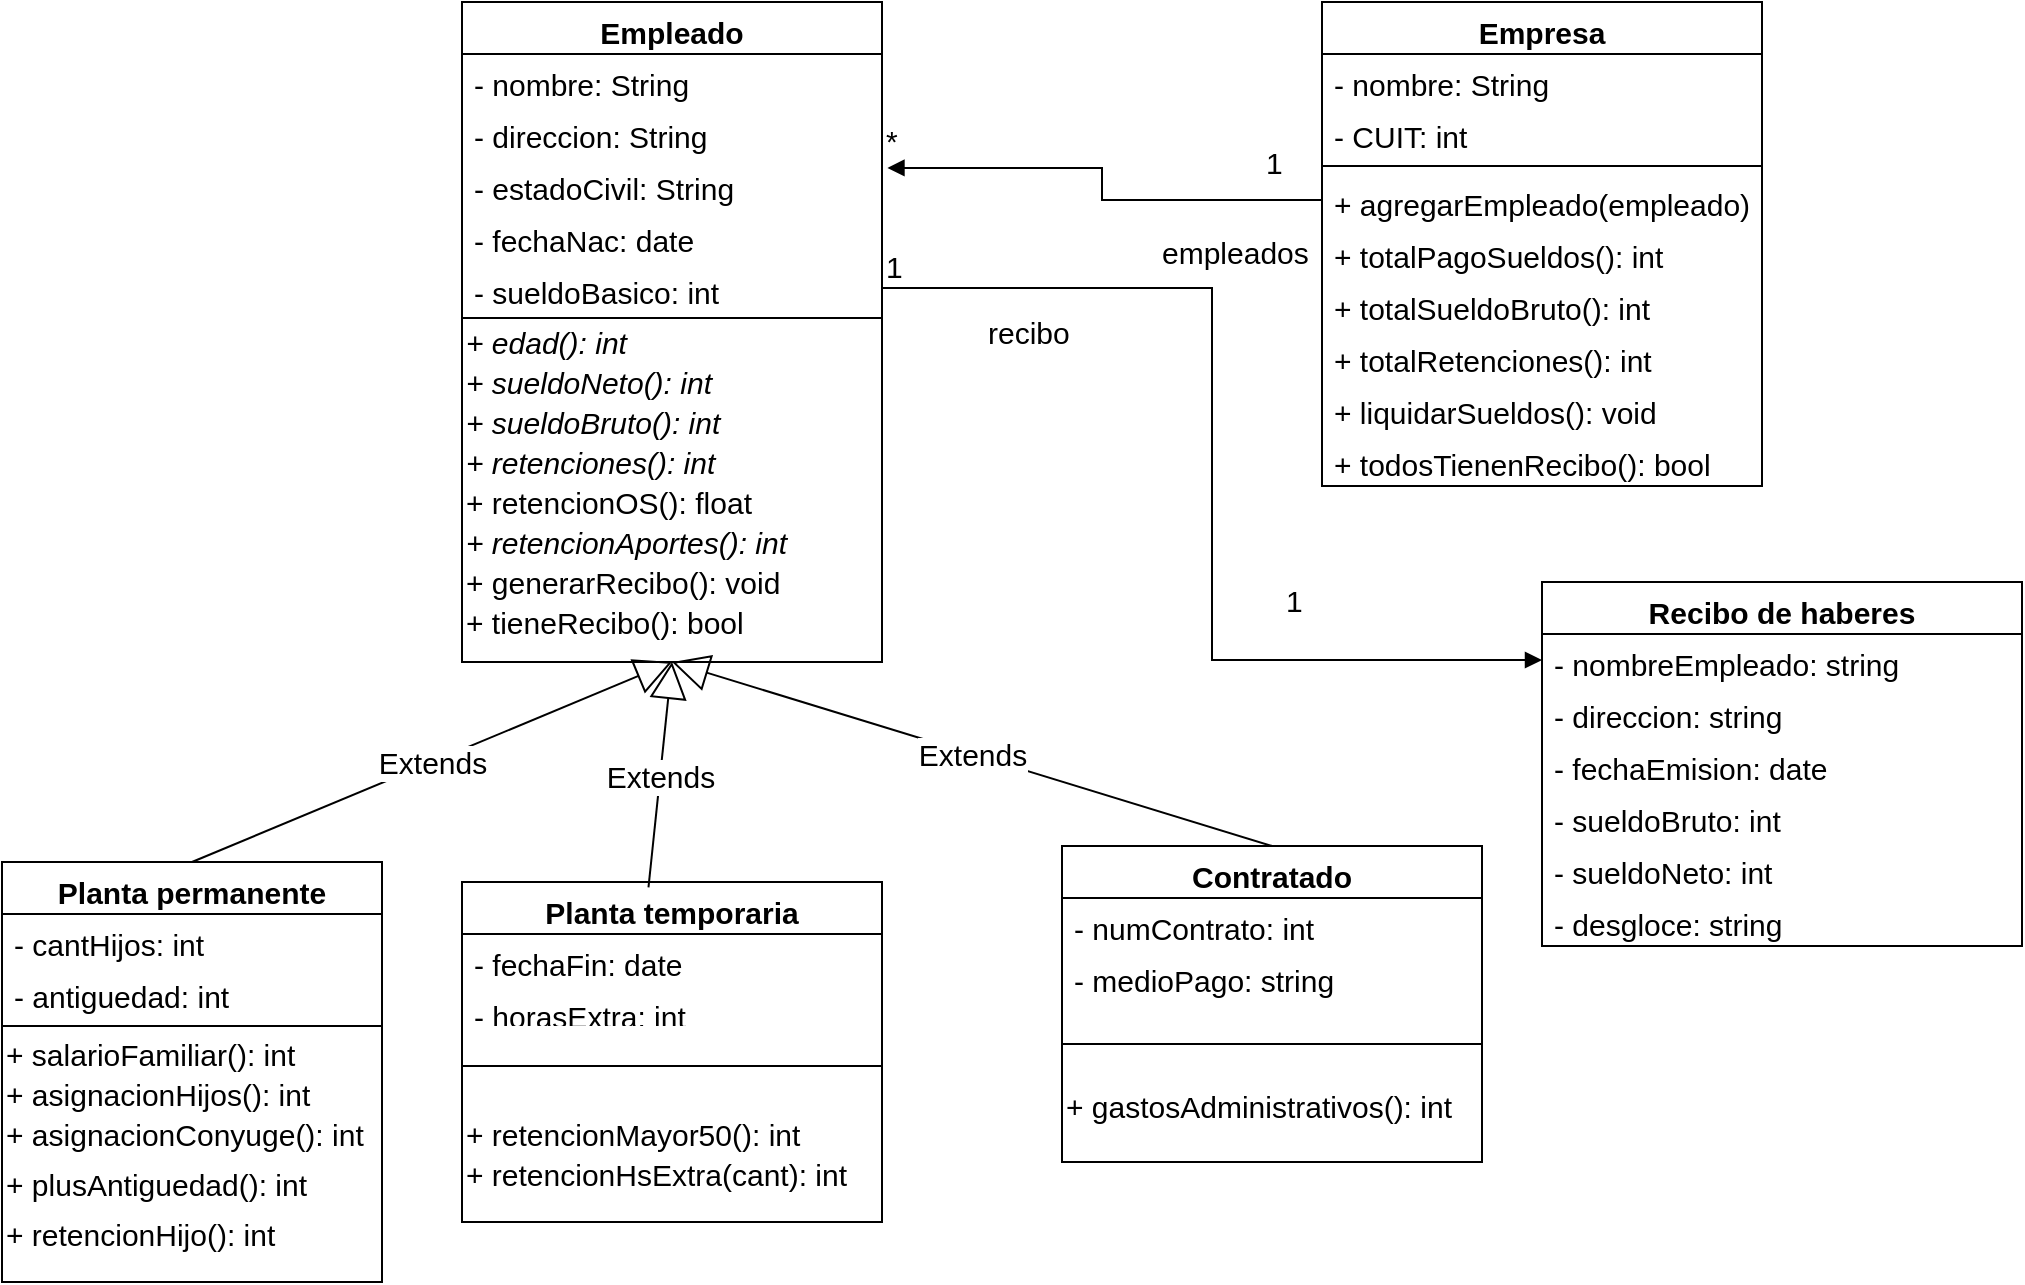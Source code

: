 <mxfile version="17.4.0" type="github">
  <diagram id="C5RBs43oDa-KdzZeNtuy" name="Page-1">
    <mxGraphModel dx="2029" dy="482" grid="1" gridSize="10" guides="1" tooltips="1" connect="1" arrows="1" fold="1" page="1" pageScale="1" pageWidth="1169" pageHeight="1654" math="0" shadow="0">
      <root>
        <mxCell id="WIyWlLk6GJQsqaUBKTNV-0" />
        <mxCell id="WIyWlLk6GJQsqaUBKTNV-1" parent="WIyWlLk6GJQsqaUBKTNV-0" />
        <mxCell id="zkfFHV4jXpPFQw0GAbJ--0" value="Empleado" style="swimlane;fontStyle=1;align=center;verticalAlign=top;childLayout=stackLayout;horizontal=1;startSize=26;horizontalStack=0;resizeParent=1;resizeLast=0;collapsible=1;marginBottom=0;rounded=0;shadow=0;strokeWidth=1;fontSize=15;" parent="WIyWlLk6GJQsqaUBKTNV-1" vertex="1">
          <mxGeometry x="190" y="120" width="210" height="330" as="geometry">
            <mxRectangle x="230" y="140" width="160" height="26" as="alternateBounds" />
          </mxGeometry>
        </mxCell>
        <mxCell id="zkfFHV4jXpPFQw0GAbJ--1" value="- nombre: String" style="text;align=left;verticalAlign=top;spacingLeft=4;spacingRight=4;overflow=hidden;rotatable=0;points=[[0,0.5],[1,0.5]];portConstraint=eastwest;fontSize=15;" parent="zkfFHV4jXpPFQw0GAbJ--0" vertex="1">
          <mxGeometry y="26" width="210" height="26" as="geometry" />
        </mxCell>
        <mxCell id="zkfFHV4jXpPFQw0GAbJ--2" value="- direccion: String" style="text;align=left;verticalAlign=top;spacingLeft=4;spacingRight=4;overflow=hidden;rotatable=0;points=[[0,0.5],[1,0.5]];portConstraint=eastwest;rounded=0;shadow=0;html=0;fontSize=15;" parent="zkfFHV4jXpPFQw0GAbJ--0" vertex="1">
          <mxGeometry y="52" width="210" height="26" as="geometry" />
        </mxCell>
        <mxCell id="YJoON7vD61g-mEFydkjQ-0" value="- estadoCivil: String" style="text;align=left;verticalAlign=top;spacingLeft=4;spacingRight=4;overflow=hidden;rotatable=0;points=[[0,0.5],[1,0.5]];portConstraint=eastwest;rounded=0;shadow=0;html=0;fontSize=15;" vertex="1" parent="zkfFHV4jXpPFQw0GAbJ--0">
          <mxGeometry y="78" width="210" height="26" as="geometry" />
        </mxCell>
        <mxCell id="YJoON7vD61g-mEFydkjQ-1" value="- fechaNac: date" style="text;align=left;verticalAlign=top;spacingLeft=4;spacingRight=4;overflow=hidden;rotatable=0;points=[[0,0.5],[1,0.5]];portConstraint=eastwest;fontSize=15;" vertex="1" parent="zkfFHV4jXpPFQw0GAbJ--0">
          <mxGeometry y="104" width="210" height="26" as="geometry" />
        </mxCell>
        <mxCell id="YJoON7vD61g-mEFydkjQ-2" value="- sueldoBasico: int" style="text;align=left;verticalAlign=top;spacingLeft=4;spacingRight=4;overflow=hidden;rotatable=0;points=[[0,0.5],[1,0.5]];portConstraint=eastwest;fontSize=15;" vertex="1" parent="zkfFHV4jXpPFQw0GAbJ--0">
          <mxGeometry y="130" width="210" height="26" as="geometry" />
        </mxCell>
        <mxCell id="zkfFHV4jXpPFQw0GAbJ--4" value="" style="line;html=1;strokeWidth=1;align=left;verticalAlign=middle;spacingTop=-1;spacingLeft=3;spacingRight=3;rotatable=0;labelPosition=right;points=[];portConstraint=eastwest;" parent="zkfFHV4jXpPFQw0GAbJ--0" vertex="1">
          <mxGeometry y="156" width="210" height="4" as="geometry" />
        </mxCell>
        <mxCell id="YJoON7vD61g-mEFydkjQ-29" value="+ edad(): int" style="text;html=1;align=left;verticalAlign=middle;resizable=0;points=[];autosize=1;strokeColor=none;fillColor=none;fontSize=15;fontStyle=2" vertex="1" parent="zkfFHV4jXpPFQw0GAbJ--0">
          <mxGeometry y="160" width="210" height="20" as="geometry" />
        </mxCell>
        <mxCell id="YJoON7vD61g-mEFydkjQ-30" value="+ sueldoNeto(): int" style="text;html=1;align=left;verticalAlign=middle;resizable=0;points=[];autosize=1;strokeColor=none;fillColor=none;fontSize=15;fontStyle=2" vertex="1" parent="zkfFHV4jXpPFQw0GAbJ--0">
          <mxGeometry y="180" width="210" height="20" as="geometry" />
        </mxCell>
        <mxCell id="YJoON7vD61g-mEFydkjQ-31" value="+ sueldoBruto(): int" style="text;html=1;align=left;verticalAlign=middle;resizable=0;points=[];autosize=1;strokeColor=none;fillColor=none;fontSize=15;fontStyle=2" vertex="1" parent="zkfFHV4jXpPFQw0GAbJ--0">
          <mxGeometry y="200" width="210" height="20" as="geometry" />
        </mxCell>
        <mxCell id="YJoON7vD61g-mEFydkjQ-32" value="+ retenciones(): int" style="text;html=1;align=left;verticalAlign=middle;resizable=0;points=[];autosize=1;strokeColor=none;fillColor=none;fontSize=15;fontStyle=2" vertex="1" parent="zkfFHV4jXpPFQw0GAbJ--0">
          <mxGeometry y="220" width="210" height="20" as="geometry" />
        </mxCell>
        <mxCell id="YJoON7vD61g-mEFydkjQ-33" value="+ retencionOS(): float" style="text;html=1;align=left;verticalAlign=middle;resizable=0;points=[];autosize=1;strokeColor=none;fillColor=none;fontSize=15;" vertex="1" parent="zkfFHV4jXpPFQw0GAbJ--0">
          <mxGeometry y="240" width="210" height="20" as="geometry" />
        </mxCell>
        <mxCell id="YJoON7vD61g-mEFydkjQ-34" value="+ retencionAportes(): int" style="text;html=1;align=left;verticalAlign=middle;resizable=0;points=[];autosize=1;strokeColor=none;fillColor=none;fontSize=15;fontStyle=2" vertex="1" parent="zkfFHV4jXpPFQw0GAbJ--0">
          <mxGeometry y="260" width="210" height="20" as="geometry" />
        </mxCell>
        <mxCell id="YJoON7vD61g-mEFydkjQ-35" value="+ generarRecibo(): void" style="text;html=1;align=left;verticalAlign=middle;resizable=0;points=[];autosize=1;strokeColor=none;fillColor=none;fontSize=15;" vertex="1" parent="zkfFHV4jXpPFQw0GAbJ--0">
          <mxGeometry y="280" width="210" height="20" as="geometry" />
        </mxCell>
        <mxCell id="YJoON7vD61g-mEFydkjQ-36" value="+ tieneRecibo(): bool" style="text;html=1;align=left;verticalAlign=middle;resizable=0;points=[];autosize=1;strokeColor=none;fillColor=none;fontSize=15;" vertex="1" parent="zkfFHV4jXpPFQw0GAbJ--0">
          <mxGeometry y="300" width="210" height="20" as="geometry" />
        </mxCell>
        <mxCell id="zkfFHV4jXpPFQw0GAbJ--6" value="Planta permanente" style="swimlane;fontStyle=1;align=center;verticalAlign=top;childLayout=stackLayout;horizontal=1;startSize=26;horizontalStack=0;resizeParent=1;resizeLast=0;collapsible=1;marginBottom=0;rounded=0;shadow=0;strokeWidth=1;fontSize=15;" parent="WIyWlLk6GJQsqaUBKTNV-1" vertex="1">
          <mxGeometry x="-40" y="550" width="190" height="210" as="geometry">
            <mxRectangle x="130" y="380" width="160" height="26" as="alternateBounds" />
          </mxGeometry>
        </mxCell>
        <mxCell id="zkfFHV4jXpPFQw0GAbJ--7" value="- cantHijos: int" style="text;align=left;verticalAlign=top;spacingLeft=4;spacingRight=4;overflow=hidden;rotatable=0;points=[[0,0.5],[1,0.5]];portConstraint=eastwest;fontSize=15;" parent="zkfFHV4jXpPFQw0GAbJ--6" vertex="1">
          <mxGeometry y="26" width="190" height="26" as="geometry" />
        </mxCell>
        <mxCell id="zkfFHV4jXpPFQw0GAbJ--8" value="- antiguedad: int" style="text;align=left;verticalAlign=top;spacingLeft=4;spacingRight=4;overflow=hidden;rotatable=0;points=[[0,0.5],[1,0.5]];portConstraint=eastwest;rounded=0;shadow=0;html=0;fontSize=15;" parent="zkfFHV4jXpPFQw0GAbJ--6" vertex="1">
          <mxGeometry y="52" width="190" height="26" as="geometry" />
        </mxCell>
        <mxCell id="zkfFHV4jXpPFQw0GAbJ--9" value="" style="line;html=1;strokeWidth=1;align=left;verticalAlign=middle;spacingTop=-1;spacingLeft=3;spacingRight=3;rotatable=0;labelPosition=right;points=[];portConstraint=eastwest;" parent="zkfFHV4jXpPFQw0GAbJ--6" vertex="1">
          <mxGeometry y="78" width="190" height="8" as="geometry" />
        </mxCell>
        <mxCell id="YJoON7vD61g-mEFydkjQ-48" value="+ salarioFamiliar(): int" style="text;html=1;align=left;verticalAlign=middle;resizable=0;points=[];autosize=1;strokeColor=none;fillColor=none;fontSize=15;fontStyle=0" vertex="1" parent="zkfFHV4jXpPFQw0GAbJ--6">
          <mxGeometry y="86" width="190" height="20" as="geometry" />
        </mxCell>
        <mxCell id="YJoON7vD61g-mEFydkjQ-49" value="+ asignacionHijos(): int" style="text;html=1;align=left;verticalAlign=middle;resizable=0;points=[];autosize=1;strokeColor=none;fillColor=none;fontSize=15;fontStyle=0" vertex="1" parent="zkfFHV4jXpPFQw0GAbJ--6">
          <mxGeometry y="106" width="190" height="20" as="geometry" />
        </mxCell>
        <mxCell id="YJoON7vD61g-mEFydkjQ-50" value="+ asignacionConyuge(): int" style="text;html=1;align=left;verticalAlign=middle;resizable=0;points=[];autosize=1;strokeColor=none;fillColor=none;fontSize=15;fontStyle=0" vertex="1" parent="zkfFHV4jXpPFQw0GAbJ--6">
          <mxGeometry y="126" width="190" height="20" as="geometry" />
        </mxCell>
        <mxCell id="YJoON7vD61g-mEFydkjQ-51" value="+ plusAntiguedad(): int&lt;span style=&quot;color: rgba(0, 0, 0, 0); font-family: monospace; font-size: 0px;&quot;&gt;%3CmxGraphModel%3E%3Croot%3E%3CmxCell%20id%3D%220%22%2F%3E%3CmxCell%20id%3D%221%22%20parent%3D%220%22%2F%3E%3CmxCell%20id%3D%222%22%20value%3D%22%2B%20asignacionConyuge()%3A%20int%22%20style%3D%22text%3Bhtml%3D1%3Balign%3Dleft%3BverticalAlign%3Dmiddle%3Bresizable%3D0%3Bpoints%3D%5B%5D%3Bautosize%3D1%3BstrokeColor%3Dnone%3BfillColor%3Dnone%3BfontSize%3D15%3BfontStyle%3D2%22%20vertex%3D%221%22%20parent%3D%221%22%3E%3CmxGeometry%20x%3D%22-40%22%20y%3D%22676%22%20width%3D%22190%22%20height%3D%2220%22%20as%3D%22geometry%22%2F%3E%3C%2FmxCell%3E%3C%2Froot%3E%3C%2FmxGraphModel%3E&lt;/span&gt;" style="text;html=1;align=left;verticalAlign=middle;resizable=0;points=[];autosize=1;strokeColor=none;fillColor=none;fontSize=15;fontStyle=0" vertex="1" parent="zkfFHV4jXpPFQw0GAbJ--6">
          <mxGeometry y="146" width="190" height="30" as="geometry" />
        </mxCell>
        <mxCell id="YJoON7vD61g-mEFydkjQ-52" value="+ retencionHijo(): int" style="text;html=1;align=left;verticalAlign=middle;resizable=0;points=[];autosize=1;strokeColor=none;fillColor=none;fontSize=15;fontStyle=0" vertex="1" parent="zkfFHV4jXpPFQw0GAbJ--6">
          <mxGeometry y="176" width="190" height="20" as="geometry" />
        </mxCell>
        <mxCell id="zkfFHV4jXpPFQw0GAbJ--13" value="Contratado" style="swimlane;fontStyle=1;align=center;verticalAlign=top;childLayout=stackLayout;horizontal=1;startSize=26;horizontalStack=0;resizeParent=1;resizeLast=0;collapsible=1;marginBottom=0;rounded=0;shadow=0;strokeWidth=1;fontSize=15;" parent="WIyWlLk6GJQsqaUBKTNV-1" vertex="1">
          <mxGeometry x="490" y="542" width="210" height="158" as="geometry">
            <mxRectangle x="340" y="380" width="170" height="26" as="alternateBounds" />
          </mxGeometry>
        </mxCell>
        <mxCell id="zkfFHV4jXpPFQw0GAbJ--14" value="- numContrato: int" style="text;align=left;verticalAlign=top;spacingLeft=4;spacingRight=4;overflow=hidden;rotatable=0;points=[[0,0.5],[1,0.5]];portConstraint=eastwest;fontSize=15;" parent="zkfFHV4jXpPFQw0GAbJ--13" vertex="1">
          <mxGeometry y="26" width="210" height="26" as="geometry" />
        </mxCell>
        <mxCell id="YJoON7vD61g-mEFydkjQ-12" value="- medioPago: string" style="text;align=left;verticalAlign=top;spacingLeft=4;spacingRight=4;overflow=hidden;rotatable=0;points=[[0,0.5],[1,0.5]];portConstraint=eastwest;fontSize=15;" vertex="1" parent="zkfFHV4jXpPFQw0GAbJ--13">
          <mxGeometry y="52" width="210" height="26" as="geometry" />
        </mxCell>
        <mxCell id="zkfFHV4jXpPFQw0GAbJ--15" value="" style="line;html=1;strokeWidth=1;align=left;verticalAlign=middle;spacingTop=-1;spacingLeft=3;spacingRight=3;rotatable=0;labelPosition=right;points=[];portConstraint=eastwest;" parent="zkfFHV4jXpPFQw0GAbJ--13" vertex="1">
          <mxGeometry y="78" width="210" height="42" as="geometry" />
        </mxCell>
        <mxCell id="YJoON7vD61g-mEFydkjQ-55" value="+ gastosAdministrativos(): int" style="text;html=1;align=left;verticalAlign=middle;resizable=0;points=[];autosize=1;strokeColor=none;fillColor=none;fontSize=15;fontStyle=0" vertex="1" parent="zkfFHV4jXpPFQw0GAbJ--13">
          <mxGeometry y="120" width="210" height="20" as="geometry" />
        </mxCell>
        <mxCell id="zkfFHV4jXpPFQw0GAbJ--17" value="Empresa" style="swimlane;fontStyle=1;align=center;verticalAlign=top;childLayout=stackLayout;horizontal=1;startSize=26;horizontalStack=0;resizeParent=1;resizeLast=0;collapsible=1;marginBottom=0;rounded=0;shadow=0;strokeWidth=1;fontSize=15;" parent="WIyWlLk6GJQsqaUBKTNV-1" vertex="1">
          <mxGeometry x="620" y="120" width="220" height="242" as="geometry">
            <mxRectangle x="550" y="140" width="160" height="26" as="alternateBounds" />
          </mxGeometry>
        </mxCell>
        <mxCell id="zkfFHV4jXpPFQw0GAbJ--18" value="- nombre: String" style="text;align=left;verticalAlign=top;spacingLeft=4;spacingRight=4;overflow=hidden;rotatable=0;points=[[0,0.5],[1,0.5]];portConstraint=eastwest;fontSize=15;" parent="zkfFHV4jXpPFQw0GAbJ--17" vertex="1">
          <mxGeometry y="26" width="220" height="26" as="geometry" />
        </mxCell>
        <mxCell id="zkfFHV4jXpPFQw0GAbJ--19" value="- CUIT: int" style="text;align=left;verticalAlign=top;spacingLeft=4;spacingRight=4;overflow=hidden;rotatable=0;points=[[0,0.5],[1,0.5]];portConstraint=eastwest;rounded=0;shadow=0;html=0;fontSize=15;" parent="zkfFHV4jXpPFQw0GAbJ--17" vertex="1">
          <mxGeometry y="52" width="220" height="26" as="geometry" />
        </mxCell>
        <mxCell id="zkfFHV4jXpPFQw0GAbJ--23" value="" style="line;html=1;strokeWidth=1;align=left;verticalAlign=middle;spacingTop=-1;spacingLeft=3;spacingRight=3;rotatable=0;labelPosition=right;points=[];portConstraint=eastwest;" parent="zkfFHV4jXpPFQw0GAbJ--17" vertex="1">
          <mxGeometry y="78" width="220" height="8" as="geometry" />
        </mxCell>
        <mxCell id="zkfFHV4jXpPFQw0GAbJ--24" value="+ agregarEmpleado(empleado): void" style="text;align=left;verticalAlign=top;spacingLeft=4;spacingRight=4;overflow=hidden;rotatable=0;points=[[0,0.5],[1,0.5]];portConstraint=eastwest;fontSize=15;" parent="zkfFHV4jXpPFQw0GAbJ--17" vertex="1">
          <mxGeometry y="86" width="220" height="26" as="geometry" />
        </mxCell>
        <mxCell id="zkfFHV4jXpPFQw0GAbJ--25" value="+ totalPagoSueldos(): int" style="text;align=left;verticalAlign=top;spacingLeft=4;spacingRight=4;overflow=hidden;rotatable=0;points=[[0,0.5],[1,0.5]];portConstraint=eastwest;fontSize=15;" parent="zkfFHV4jXpPFQw0GAbJ--17" vertex="1">
          <mxGeometry y="112" width="220" height="26" as="geometry" />
        </mxCell>
        <mxCell id="YJoON7vD61g-mEFydkjQ-37" value="+ totalSueldoBruto(): int" style="text;align=left;verticalAlign=top;spacingLeft=4;spacingRight=4;overflow=hidden;rotatable=0;points=[[0,0.5],[1,0.5]];portConstraint=eastwest;fontSize=15;" vertex="1" parent="zkfFHV4jXpPFQw0GAbJ--17">
          <mxGeometry y="138" width="220" height="26" as="geometry" />
        </mxCell>
        <mxCell id="YJoON7vD61g-mEFydkjQ-38" value="+ totalRetenciones(): int" style="text;align=left;verticalAlign=top;spacingLeft=4;spacingRight=4;overflow=hidden;rotatable=0;points=[[0,0.5],[1,0.5]];portConstraint=eastwest;fontSize=15;" vertex="1" parent="zkfFHV4jXpPFQw0GAbJ--17">
          <mxGeometry y="164" width="220" height="26" as="geometry" />
        </mxCell>
        <mxCell id="YJoON7vD61g-mEFydkjQ-39" value="+ liquidarSueldos(): void" style="text;align=left;verticalAlign=top;spacingLeft=4;spacingRight=4;overflow=hidden;rotatable=0;points=[[0,0.5],[1,0.5]];portConstraint=eastwest;fontSize=15;" vertex="1" parent="zkfFHV4jXpPFQw0GAbJ--17">
          <mxGeometry y="190" width="220" height="26" as="geometry" />
        </mxCell>
        <mxCell id="YJoON7vD61g-mEFydkjQ-40" value="+ todosTienenRecibo(): bool" style="text;align=left;verticalAlign=top;spacingLeft=4;spacingRight=4;overflow=hidden;rotatable=0;points=[[0,0.5],[1,0.5]];portConstraint=eastwest;fontSize=15;" vertex="1" parent="zkfFHV4jXpPFQw0GAbJ--17">
          <mxGeometry y="216" width="220" height="26" as="geometry" />
        </mxCell>
        <mxCell id="YJoON7vD61g-mEFydkjQ-4" value="Planta temporaria" style="swimlane;fontStyle=1;align=center;verticalAlign=top;childLayout=stackLayout;horizontal=1;startSize=26;horizontalStack=0;resizeParent=1;resizeLast=0;collapsible=1;marginBottom=0;rounded=0;shadow=0;strokeWidth=1;fontSize=15;" vertex="1" parent="WIyWlLk6GJQsqaUBKTNV-1">
          <mxGeometry x="190" y="560" width="210" height="170" as="geometry">
            <mxRectangle x="340" y="380" width="170" height="26" as="alternateBounds" />
          </mxGeometry>
        </mxCell>
        <mxCell id="YJoON7vD61g-mEFydkjQ-5" value="- fechaFin: date" style="text;align=left;verticalAlign=top;spacingLeft=4;spacingRight=4;overflow=hidden;rotatable=0;points=[[0,0.5],[1,0.5]];portConstraint=eastwest;fontSize=15;" vertex="1" parent="YJoON7vD61g-mEFydkjQ-4">
          <mxGeometry y="26" width="210" height="26" as="geometry" />
        </mxCell>
        <mxCell id="YJoON7vD61g-mEFydkjQ-10" value="- horasExtra: int" style="text;align=left;verticalAlign=top;spacingLeft=4;spacingRight=4;overflow=hidden;rotatable=0;points=[[0,0.5],[1,0.5]];portConstraint=eastwest;fontSize=15;" vertex="1" parent="YJoON7vD61g-mEFydkjQ-4">
          <mxGeometry y="52" width="210" height="16" as="geometry" />
        </mxCell>
        <mxCell id="YJoON7vD61g-mEFydkjQ-6" value="" style="line;html=1;strokeWidth=1;align=left;verticalAlign=middle;spacingTop=-1;spacingLeft=3;spacingRight=3;rotatable=0;labelPosition=right;points=[];portConstraint=eastwest;" vertex="1" parent="YJoON7vD61g-mEFydkjQ-4">
          <mxGeometry y="68" width="210" height="48" as="geometry" />
        </mxCell>
        <mxCell id="YJoON7vD61g-mEFydkjQ-53" value="+ retencionMayor50(): int" style="text;html=1;align=left;verticalAlign=middle;resizable=0;points=[];autosize=1;strokeColor=none;fillColor=none;fontSize=15;fontStyle=0" vertex="1" parent="YJoON7vD61g-mEFydkjQ-4">
          <mxGeometry y="116" width="210" height="20" as="geometry" />
        </mxCell>
        <mxCell id="YJoON7vD61g-mEFydkjQ-54" value="+ retencionHsExtra(cant): int" style="text;html=1;align=left;verticalAlign=middle;resizable=0;points=[];autosize=1;strokeColor=none;fillColor=none;fontSize=15;fontStyle=0" vertex="1" parent="YJoON7vD61g-mEFydkjQ-4">
          <mxGeometry y="136" width="210" height="20" as="geometry" />
        </mxCell>
        <mxCell id="YJoON7vD61g-mEFydkjQ-13" value="Extends" style="endArrow=block;endSize=16;endFill=0;html=1;rounded=0;fontSize=15;exitX=0.5;exitY=0;exitDx=0;exitDy=0;entryX=0.5;entryY=1;entryDx=0;entryDy=0;" edge="1" parent="WIyWlLk6GJQsqaUBKTNV-1" source="zkfFHV4jXpPFQw0GAbJ--13" target="zkfFHV4jXpPFQw0GAbJ--0">
          <mxGeometry width="160" relative="1" as="geometry">
            <mxPoint x="180" y="480" as="sourcePoint" />
            <mxPoint x="340" y="480" as="targetPoint" />
          </mxGeometry>
        </mxCell>
        <mxCell id="YJoON7vD61g-mEFydkjQ-14" value="Extends" style="endArrow=block;endSize=16;endFill=0;html=1;rounded=0;fontSize=15;exitX=0.5;exitY=0;exitDx=0;exitDy=0;entryX=0.5;entryY=1;entryDx=0;entryDy=0;" edge="1" parent="WIyWlLk6GJQsqaUBKTNV-1" source="zkfFHV4jXpPFQw0GAbJ--6" target="zkfFHV4jXpPFQw0GAbJ--0">
          <mxGeometry width="160" relative="1" as="geometry">
            <mxPoint x="180" y="480" as="sourcePoint" />
            <mxPoint x="340" y="480" as="targetPoint" />
          </mxGeometry>
        </mxCell>
        <mxCell id="YJoON7vD61g-mEFydkjQ-15" value="Extends" style="endArrow=block;endSize=16;endFill=0;html=1;rounded=0;fontSize=15;exitX=0.444;exitY=0.016;exitDx=0;exitDy=0;exitPerimeter=0;entryX=0.5;entryY=1;entryDx=0;entryDy=0;" edge="1" parent="WIyWlLk6GJQsqaUBKTNV-1" source="YJoON7vD61g-mEFydkjQ-4" target="zkfFHV4jXpPFQw0GAbJ--0">
          <mxGeometry width="160" relative="1" as="geometry">
            <mxPoint x="180" y="480" as="sourcePoint" />
            <mxPoint x="310" y="430" as="targetPoint" />
          </mxGeometry>
        </mxCell>
        <mxCell id="YJoON7vD61g-mEFydkjQ-26" value="empleados" style="endArrow=block;endFill=1;html=1;edgeStyle=orthogonalEdgeStyle;align=left;verticalAlign=top;rounded=0;fontSize=15;exitX=0;exitY=0.5;exitDx=0;exitDy=0;entryX=1.013;entryY=0.192;entryDx=0;entryDy=0;entryPerimeter=0;" edge="1" parent="WIyWlLk6GJQsqaUBKTNV-1" source="zkfFHV4jXpPFQw0GAbJ--24" target="YJoON7vD61g-mEFydkjQ-0">
          <mxGeometry x="-0.296" y="11" relative="1" as="geometry">
            <mxPoint x="190" y="150" as="sourcePoint" />
            <mxPoint x="350" y="150" as="targetPoint" />
            <mxPoint as="offset" />
          </mxGeometry>
        </mxCell>
        <mxCell id="YJoON7vD61g-mEFydkjQ-27" value="1" style="edgeLabel;resizable=0;html=1;align=left;verticalAlign=bottom;fontSize=15;" connectable="0" vertex="1" parent="YJoON7vD61g-mEFydkjQ-26">
          <mxGeometry x="-1" relative="1" as="geometry">
            <mxPoint x="-30" y="-8" as="offset" />
          </mxGeometry>
        </mxCell>
        <mxCell id="YJoON7vD61g-mEFydkjQ-28" value="*" style="edgeLabel;resizable=0;html=1;align=left;verticalAlign=bottom;fontSize=15;" connectable="0" vertex="1" parent="WIyWlLk6GJQsqaUBKTNV-1">
          <mxGeometry x="400" y="200" as="geometry" />
        </mxCell>
        <mxCell id="YJoON7vD61g-mEFydkjQ-41" value="Recibo de haberes" style="swimlane;fontStyle=1;align=center;verticalAlign=top;childLayout=stackLayout;horizontal=1;startSize=26;horizontalStack=0;resizeParent=1;resizeParentMax=0;resizeLast=0;collapsible=1;marginBottom=0;fontSize=15;" vertex="1" parent="WIyWlLk6GJQsqaUBKTNV-1">
          <mxGeometry x="730" y="410" width="240" height="182" as="geometry" />
        </mxCell>
        <mxCell id="YJoON7vD61g-mEFydkjQ-42" value="- nombreEmpleado: string" style="text;strokeColor=none;fillColor=none;align=left;verticalAlign=top;spacingLeft=4;spacingRight=4;overflow=hidden;rotatable=0;points=[[0,0.5],[1,0.5]];portConstraint=eastwest;fontSize=15;" vertex="1" parent="YJoON7vD61g-mEFydkjQ-41">
          <mxGeometry y="26" width="240" height="26" as="geometry" />
        </mxCell>
        <mxCell id="YJoON7vD61g-mEFydkjQ-56" value="- direccion: string" style="text;strokeColor=none;fillColor=none;align=left;verticalAlign=top;spacingLeft=4;spacingRight=4;overflow=hidden;rotatable=0;points=[[0,0.5],[1,0.5]];portConstraint=eastwest;fontSize=15;" vertex="1" parent="YJoON7vD61g-mEFydkjQ-41">
          <mxGeometry y="52" width="240" height="26" as="geometry" />
        </mxCell>
        <mxCell id="YJoON7vD61g-mEFydkjQ-57" value="- fechaEmision: date" style="text;strokeColor=none;fillColor=none;align=left;verticalAlign=top;spacingLeft=4;spacingRight=4;overflow=hidden;rotatable=0;points=[[0,0.5],[1,0.5]];portConstraint=eastwest;fontSize=15;" vertex="1" parent="YJoON7vD61g-mEFydkjQ-41">
          <mxGeometry y="78" width="240" height="26" as="geometry" />
        </mxCell>
        <mxCell id="YJoON7vD61g-mEFydkjQ-58" value="- sueldoBruto: int" style="text;strokeColor=none;fillColor=none;align=left;verticalAlign=top;spacingLeft=4;spacingRight=4;overflow=hidden;rotatable=0;points=[[0,0.5],[1,0.5]];portConstraint=eastwest;fontSize=15;" vertex="1" parent="YJoON7vD61g-mEFydkjQ-41">
          <mxGeometry y="104" width="240" height="26" as="geometry" />
        </mxCell>
        <mxCell id="YJoON7vD61g-mEFydkjQ-59" value="- sueldoNeto: int" style="text;strokeColor=none;fillColor=none;align=left;verticalAlign=top;spacingLeft=4;spacingRight=4;overflow=hidden;rotatable=0;points=[[0,0.5],[1,0.5]];portConstraint=eastwest;fontSize=15;" vertex="1" parent="YJoON7vD61g-mEFydkjQ-41">
          <mxGeometry y="130" width="240" height="26" as="geometry" />
        </mxCell>
        <mxCell id="YJoON7vD61g-mEFydkjQ-60" value="- desgloce: string" style="text;strokeColor=none;fillColor=none;align=left;verticalAlign=top;spacingLeft=4;spacingRight=4;overflow=hidden;rotatable=0;points=[[0,0.5],[1,0.5]];portConstraint=eastwest;fontSize=15;" vertex="1" parent="YJoON7vD61g-mEFydkjQ-41">
          <mxGeometry y="156" width="240" height="26" as="geometry" />
        </mxCell>
        <mxCell id="YJoON7vD61g-mEFydkjQ-45" value="recibo" style="endArrow=block;endFill=1;html=1;edgeStyle=orthogonalEdgeStyle;align=left;verticalAlign=top;rounded=0;fontSize=15;exitX=1;exitY=0.5;exitDx=0;exitDy=0;entryX=0;entryY=0.5;entryDx=0;entryDy=0;" edge="1" parent="WIyWlLk6GJQsqaUBKTNV-1" source="YJoON7vD61g-mEFydkjQ-2" target="YJoON7vD61g-mEFydkjQ-42">
          <mxGeometry x="-0.803" y="-7" relative="1" as="geometry">
            <mxPoint x="370" y="380" as="sourcePoint" />
            <mxPoint x="530" y="380" as="targetPoint" />
            <mxPoint as="offset" />
          </mxGeometry>
        </mxCell>
        <mxCell id="YJoON7vD61g-mEFydkjQ-46" value="1" style="edgeLabel;resizable=0;html=1;align=left;verticalAlign=bottom;fontSize=15;" connectable="0" vertex="1" parent="YJoON7vD61g-mEFydkjQ-45">
          <mxGeometry x="-1" relative="1" as="geometry" />
        </mxCell>
        <mxCell id="YJoON7vD61g-mEFydkjQ-47" value="1" style="edgeLabel;resizable=0;html=1;align=left;verticalAlign=bottom;fontSize=15;" connectable="0" vertex="1" parent="WIyWlLk6GJQsqaUBKTNV-1">
          <mxGeometry x="600" y="430" as="geometry" />
        </mxCell>
      </root>
    </mxGraphModel>
  </diagram>
</mxfile>
